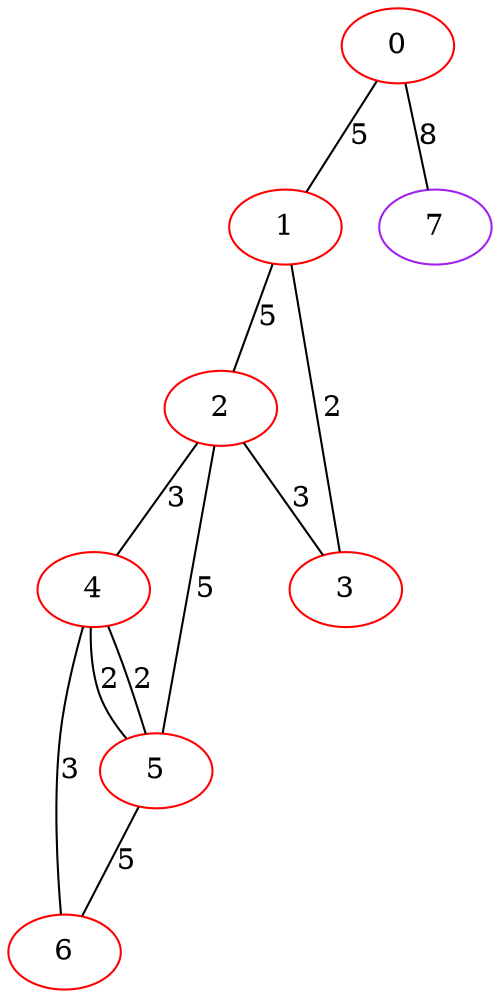graph "" {
0 [color=red, weight=1];
1 [color=red, weight=1];
2 [color=red, weight=1];
3 [color=red, weight=1];
4 [color=red, weight=1];
5 [color=red, weight=1];
6 [color=red, weight=1];
7 [color=purple, weight=4];
0 -- 1  [key=0, label=5];
0 -- 7  [key=0, label=8];
1 -- 2  [key=0, label=5];
1 -- 3  [key=0, label=2];
2 -- 3  [key=0, label=3];
2 -- 4  [key=0, label=3];
2 -- 5  [key=0, label=5];
4 -- 5  [key=0, label=2];
4 -- 5  [key=1, label=2];
4 -- 6  [key=0, label=3];
5 -- 6  [key=0, label=5];
}
